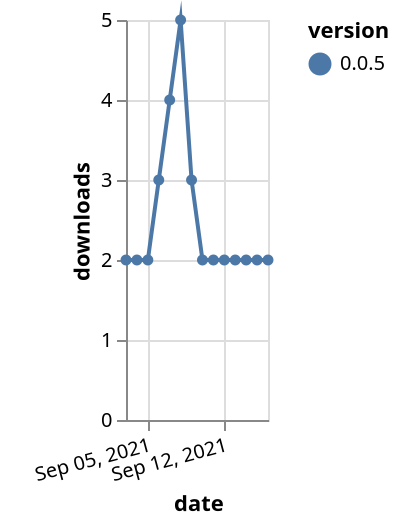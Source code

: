 {"$schema": "https://vega.github.io/schema/vega-lite/v5.json", "description": "A simple bar chart with embedded data.", "data": {"values": [{"date": "2021-09-03", "total": 3757, "delta": 2, "version": "0.0.5"}, {"date": "2021-09-04", "total": 3759, "delta": 2, "version": "0.0.5"}, {"date": "2021-09-05", "total": 3761, "delta": 2, "version": "0.0.5"}, {"date": "2021-09-06", "total": 3764, "delta": 3, "version": "0.0.5"}, {"date": "2021-09-07", "total": 3768, "delta": 4, "version": "0.0.5"}, {"date": "2021-09-08", "total": 3773, "delta": 5, "version": "0.0.5"}, {"date": "2021-09-09", "total": 3776, "delta": 3, "version": "0.0.5"}, {"date": "2021-09-10", "total": 3778, "delta": 2, "version": "0.0.5"}, {"date": "2021-09-11", "total": 3780, "delta": 2, "version": "0.0.5"}, {"date": "2021-09-12", "total": 3782, "delta": 2, "version": "0.0.5"}, {"date": "2021-09-13", "total": 3784, "delta": 2, "version": "0.0.5"}, {"date": "2021-09-14", "total": 3786, "delta": 2, "version": "0.0.5"}, {"date": "2021-09-15", "total": 3788, "delta": 2, "version": "0.0.5"}, {"date": "2021-09-16", "total": 3790, "delta": 2, "version": "0.0.5"}]}, "width": "container", "mark": {"type": "line", "point": {"filled": true}}, "encoding": {"x": {"field": "date", "type": "temporal", "timeUnit": "yearmonthdate", "title": "date", "axis": {"labelAngle": -15}}, "y": {"field": "delta", "type": "quantitative", "title": "downloads"}, "color": {"field": "version", "type": "nominal"}, "tooltip": {"field": "delta"}}}